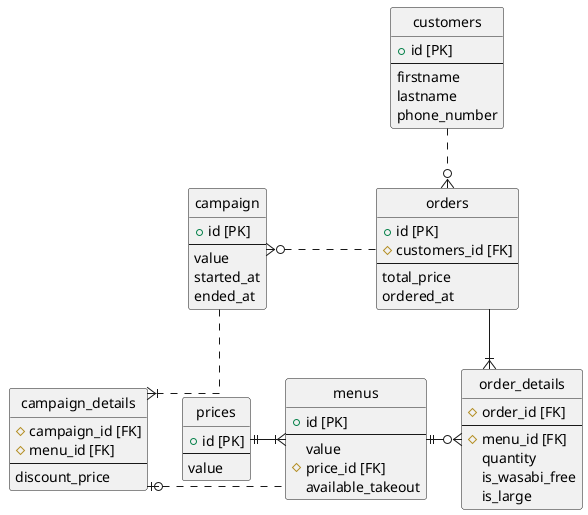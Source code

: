 @startuml

hide circle
skinparam linetype ortho

entity "menus" {
  + id [PK]
  --
  value
  # price_id [FK]
  available_takeout
}

entity "prices" {
  + id [PK]
  --
  value
}

entity "customers" {
  + id [PK]
  --
  firstname
  lastname
  phone_number
}

entity "orders" {
  + id [PK]
  # customers_id [FK]
  --
  total_price
  ordered_at
}

entity "order_details" {
  # order_id [FK]
  --
  # menu_id [FK]
  quantity
  is_wasabi_free
  is_large
}

entity "campaign" {
  + id [PK]
  --
  value
  started_at
  ended_at
}

entity "campaign_details" {
  # campaign_id [FK]
  # menu_id [FK]
  --
  discount_price
}

customers ..o{ orders
orders --|{ order_details
order_details }o-l-|| menus 
menus }|-l-|| prices
campaign ..|{ campaign_details
menus .l.o| campaign_details
orders .l.o{ campaign
@enduml
